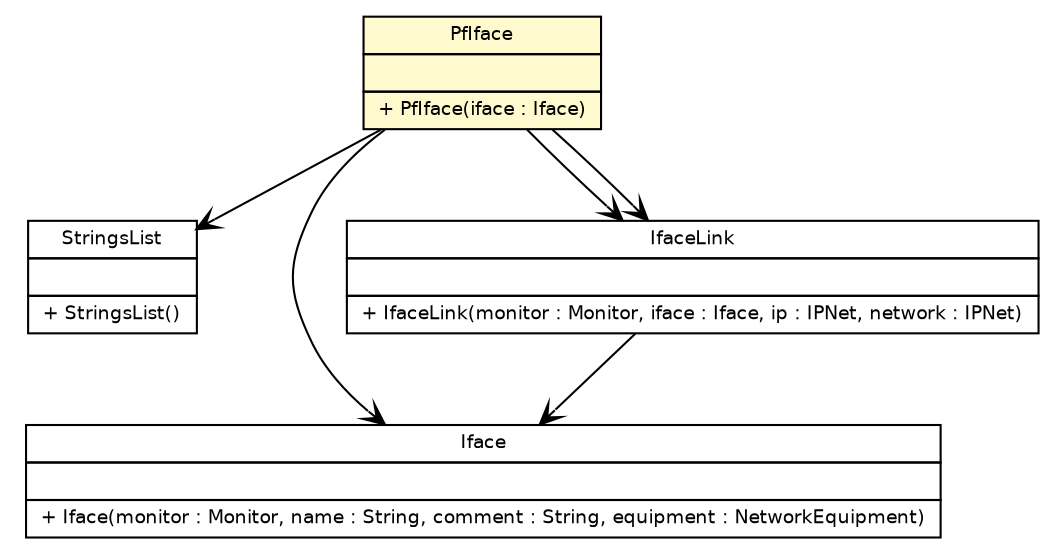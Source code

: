 #!/usr/local/bin/dot
#
# Class diagram 
# Generated by UmlGraph version 4.6 (http://www.spinellis.gr/sw/umlgraph)
#

digraph G {
	edge [fontname="Helvetica",fontsize=10,labelfontname="Helvetica",labelfontsize=10];
	node [fontname="Helvetica",fontsize=10,shape=plaintext];
	// fr.univrennes1.cri.jtacl.lib.misc.StringsList
	c15668 [label=<<table border="0" cellborder="1" cellspacing="0" cellpadding="2" port="p" href="../../lib/misc/StringsList.html">
		<tr><td><table border="0" cellspacing="0" cellpadding="1">
			<tr><td> StringsList </td></tr>
		</table></td></tr>
		<tr><td><table border="0" cellspacing="0" cellpadding="1">
			<tr><td align="left">  </td></tr>
		</table></td></tr>
		<tr><td><table border="0" cellspacing="0" cellpadding="1">
			<tr><td align="left"> + StringsList() </td></tr>
		</table></td></tr>
		</table>>, fontname="Helvetica", fontcolor="black", fontsize=9.0];
	// fr.univrennes1.cri.jtacl.core.network.Iface
	c15702 [label=<<table border="0" cellborder="1" cellspacing="0" cellpadding="2" port="p" href="../../core/network/Iface.html">
		<tr><td><table border="0" cellspacing="0" cellpadding="1">
			<tr><td> Iface </td></tr>
		</table></td></tr>
		<tr><td><table border="0" cellspacing="0" cellpadding="1">
			<tr><td align="left">  </td></tr>
		</table></td></tr>
		<tr><td><table border="0" cellspacing="0" cellpadding="1">
			<tr><td align="left"> + Iface(monitor : Monitor, name : String, comment : String, equipment : NetworkEquipment) </td></tr>
		</table></td></tr>
		</table>>, fontname="Helvetica", fontcolor="black", fontsize=9.0];
	// fr.univrennes1.cri.jtacl.core.network.IfaceLink
	c15703 [label=<<table border="0" cellborder="1" cellspacing="0" cellpadding="2" port="p" href="../../core/network/IfaceLink.html">
		<tr><td><table border="0" cellspacing="0" cellpadding="1">
			<tr><td> IfaceLink </td></tr>
		</table></td></tr>
		<tr><td><table border="0" cellspacing="0" cellpadding="1">
			<tr><td align="left">  </td></tr>
		</table></td></tr>
		<tr><td><table border="0" cellspacing="0" cellpadding="1">
			<tr><td align="left"> + IfaceLink(monitor : Monitor, iface : Iface, ip : IPNet, network : IPNet) </td></tr>
		</table></td></tr>
		</table>>, fontname="Helvetica", fontcolor="black", fontsize=9.0];
	// fr.univrennes1.cri.jtacl.equipments.openbsd.PfIface
	c15753 [label=<<table border="0" cellborder="1" cellspacing="0" cellpadding="2" port="p" bgcolor="lemonChiffon" href="./PfIface.html">
		<tr><td><table border="0" cellspacing="0" cellpadding="1">
			<tr><td> PfIface </td></tr>
		</table></td></tr>
		<tr><td><table border="0" cellspacing="0" cellpadding="1">
			<tr><td align="left">  </td></tr>
		</table></td></tr>
		<tr><td><table border="0" cellspacing="0" cellpadding="1">
			<tr><td align="left"> + PfIface(iface : Iface) </td></tr>
		</table></td></tr>
		</table>>, fontname="Helvetica", fontcolor="black", fontsize=9.0];
	// fr.univrennes1.cri.jtacl.core.network.IfaceLink NAVASSOC fr.univrennes1.cri.jtacl.core.network.Iface
	c15703:p -> c15702:p [taillabel="", label="", headlabel="", fontname="Helvetica", fontcolor="black", fontsize=10.0, color="black", arrowhead=open];
	// fr.univrennes1.cri.jtacl.equipments.openbsd.PfIface NAVASSOC fr.univrennes1.cri.jtacl.core.network.Iface
	c15753:p -> c15702:p [taillabel="", label="", headlabel="", fontname="Helvetica", fontcolor="black", fontsize=10.0, color="black", arrowhead=open];
	// fr.univrennes1.cri.jtacl.equipments.openbsd.PfIface NAVASSOC fr.univrennes1.cri.jtacl.lib.misc.StringsList
	c15753:p -> c15668:p [taillabel="", label="", headlabel="", fontname="Helvetica", fontcolor="black", fontsize=10.0, color="black", arrowhead=open];
	// fr.univrennes1.cri.jtacl.equipments.openbsd.PfIface NAVASSOC fr.univrennes1.cri.jtacl.core.network.IfaceLink
	c15753:p -> c15703:p [taillabel="", label="", headlabel="", fontname="Helvetica", fontcolor="black", fontsize=10.0, color="black", arrowhead=open];
	// fr.univrennes1.cri.jtacl.equipments.openbsd.PfIface NAVASSOC fr.univrennes1.cri.jtacl.core.network.IfaceLink
	c15753:p -> c15703:p [taillabel="", label="", headlabel="", fontname="Helvetica", fontcolor="black", fontsize=10.0, color="black", arrowhead=open];
}

